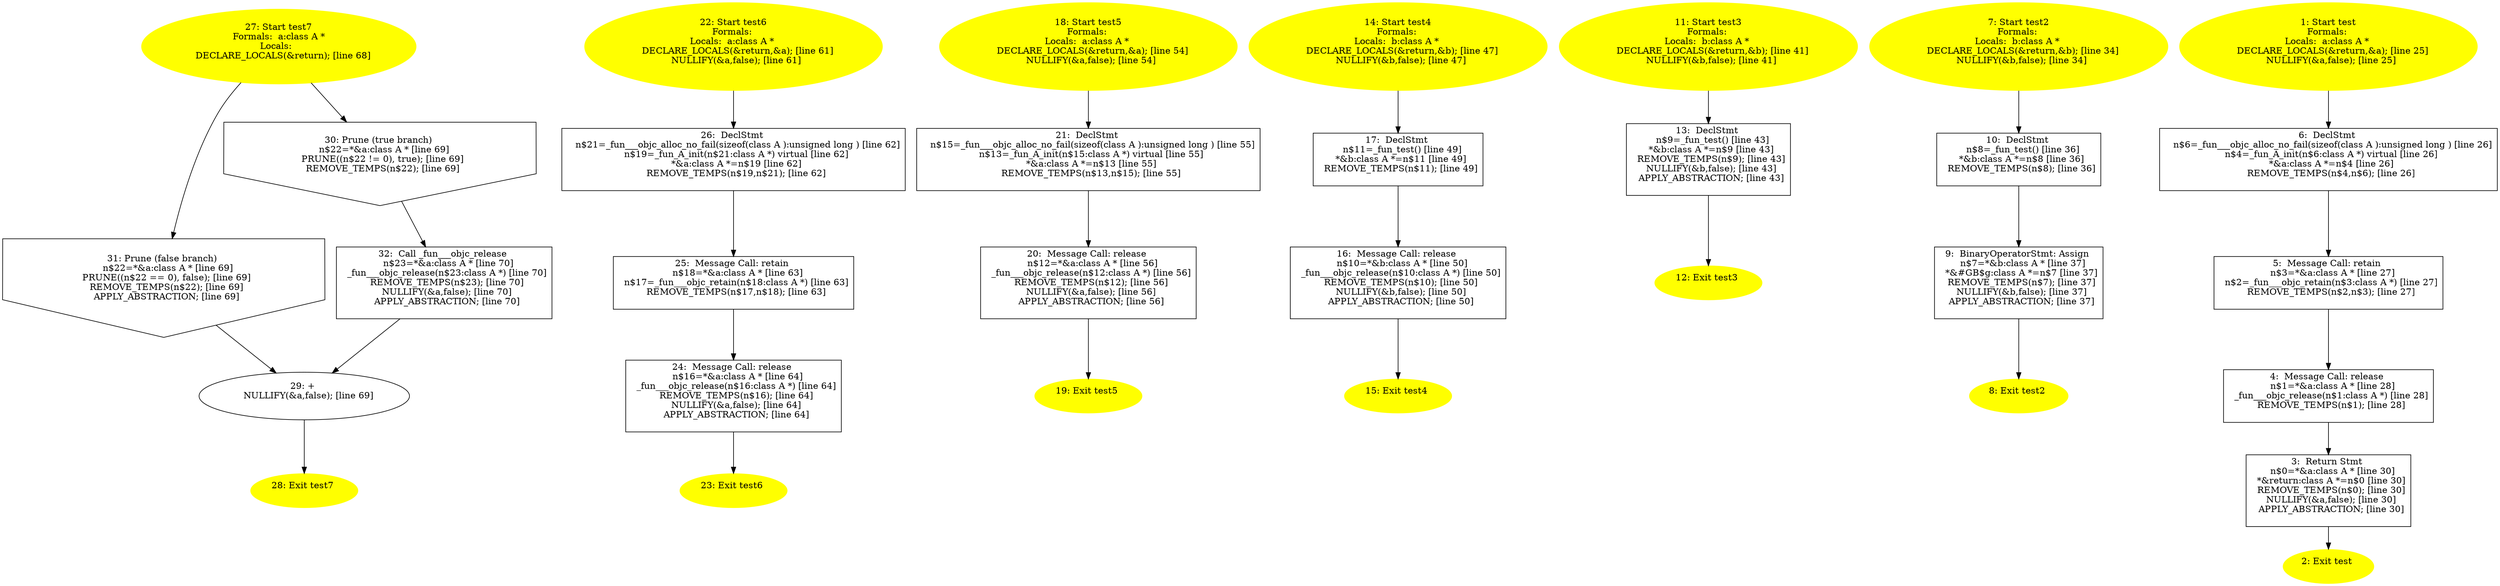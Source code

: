 digraph iCFG {
32 [label="32:  Call _fun___objc_release \n   n$23=*&a:class A * [line 70]\n  _fun___objc_release(n$23:class A *) [line 70]\n  REMOVE_TEMPS(n$23); [line 70]\n  NULLIFY(&a,false); [line 70]\n  APPLY_ABSTRACTION; [line 70]\n " shape="box"]
	

	 32 -> 29 ;
31 [label="31: Prune (false branch) \n   n$22=*&a:class A * [line 69]\n  PRUNE((n$22 == 0), false); [line 69]\n  REMOVE_TEMPS(n$22); [line 69]\n  APPLY_ABSTRACTION; [line 69]\n " shape="invhouse"]
	

	 31 -> 29 ;
30 [label="30: Prune (true branch) \n   n$22=*&a:class A * [line 69]\n  PRUNE((n$22 != 0), true); [line 69]\n  REMOVE_TEMPS(n$22); [line 69]\n " shape="invhouse"]
	

	 30 -> 32 ;
29 [label="29: + \n   NULLIFY(&a,false); [line 69]\n " ]
	

	 29 -> 28 ;
28 [label="28: Exit test7 \n  " color=yellow style=filled]
	

27 [label="27: Start test7\nFormals:  a:class A *\nLocals:  \n   DECLARE_LOCALS(&return); [line 68]\n " color=yellow style=filled]
	

	 27 -> 30 ;
	 27 -> 31 ;
26 [label="26:  DeclStmt \n   n$21=_fun___objc_alloc_no_fail(sizeof(class A ):unsigned long ) [line 62]\n  n$19=_fun_A_init(n$21:class A *) virtual [line 62]\n  *&a:class A *=n$19 [line 62]\n  REMOVE_TEMPS(n$19,n$21); [line 62]\n " shape="box"]
	

	 26 -> 25 ;
25 [label="25:  Message Call: retain \n   n$18=*&a:class A * [line 63]\n  n$17=_fun___objc_retain(n$18:class A *) [line 63]\n  REMOVE_TEMPS(n$17,n$18); [line 63]\n " shape="box"]
	

	 25 -> 24 ;
24 [label="24:  Message Call: release \n   n$16=*&a:class A * [line 64]\n  _fun___objc_release(n$16:class A *) [line 64]\n  REMOVE_TEMPS(n$16); [line 64]\n  NULLIFY(&a,false); [line 64]\n  APPLY_ABSTRACTION; [line 64]\n " shape="box"]
	

	 24 -> 23 ;
23 [label="23: Exit test6 \n  " color=yellow style=filled]
	

22 [label="22: Start test6\nFormals: \nLocals:  a:class A * \n   DECLARE_LOCALS(&return,&a); [line 61]\n  NULLIFY(&a,false); [line 61]\n " color=yellow style=filled]
	

	 22 -> 26 ;
21 [label="21:  DeclStmt \n   n$15=_fun___objc_alloc_no_fail(sizeof(class A ):unsigned long ) [line 55]\n  n$13=_fun_A_init(n$15:class A *) virtual [line 55]\n  *&a:class A *=n$13 [line 55]\n  REMOVE_TEMPS(n$13,n$15); [line 55]\n " shape="box"]
	

	 21 -> 20 ;
20 [label="20:  Message Call: release \n   n$12=*&a:class A * [line 56]\n  _fun___objc_release(n$12:class A *) [line 56]\n  REMOVE_TEMPS(n$12); [line 56]\n  NULLIFY(&a,false); [line 56]\n  APPLY_ABSTRACTION; [line 56]\n " shape="box"]
	

	 20 -> 19 ;
19 [label="19: Exit test5 \n  " color=yellow style=filled]
	

18 [label="18: Start test5\nFormals: \nLocals:  a:class A * \n   DECLARE_LOCALS(&return,&a); [line 54]\n  NULLIFY(&a,false); [line 54]\n " color=yellow style=filled]
	

	 18 -> 21 ;
17 [label="17:  DeclStmt \n   n$11=_fun_test() [line 49]\n  *&b:class A *=n$11 [line 49]\n  REMOVE_TEMPS(n$11); [line 49]\n " shape="box"]
	

	 17 -> 16 ;
16 [label="16:  Message Call: release \n   n$10=*&b:class A * [line 50]\n  _fun___objc_release(n$10:class A *) [line 50]\n  REMOVE_TEMPS(n$10); [line 50]\n  NULLIFY(&b,false); [line 50]\n  APPLY_ABSTRACTION; [line 50]\n " shape="box"]
	

	 16 -> 15 ;
15 [label="15: Exit test4 \n  " color=yellow style=filled]
	

14 [label="14: Start test4\nFormals: \nLocals:  b:class A * \n   DECLARE_LOCALS(&return,&b); [line 47]\n  NULLIFY(&b,false); [line 47]\n " color=yellow style=filled]
	

	 14 -> 17 ;
13 [label="13:  DeclStmt \n   n$9=_fun_test() [line 43]\n  *&b:class A *=n$9 [line 43]\n  REMOVE_TEMPS(n$9); [line 43]\n  NULLIFY(&b,false); [line 43]\n  APPLY_ABSTRACTION; [line 43]\n " shape="box"]
	

	 13 -> 12 ;
12 [label="12: Exit test3 \n  " color=yellow style=filled]
	

11 [label="11: Start test3\nFormals: \nLocals:  b:class A * \n   DECLARE_LOCALS(&return,&b); [line 41]\n  NULLIFY(&b,false); [line 41]\n " color=yellow style=filled]
	

	 11 -> 13 ;
10 [label="10:  DeclStmt \n   n$8=_fun_test() [line 36]\n  *&b:class A *=n$8 [line 36]\n  REMOVE_TEMPS(n$8); [line 36]\n " shape="box"]
	

	 10 -> 9 ;
9 [label="9:  BinaryOperatorStmt: Assign \n   n$7=*&b:class A * [line 37]\n  *&#GB$g:class A *=n$7 [line 37]\n  REMOVE_TEMPS(n$7); [line 37]\n  NULLIFY(&b,false); [line 37]\n  APPLY_ABSTRACTION; [line 37]\n " shape="box"]
	

	 9 -> 8 ;
8 [label="8: Exit test2 \n  " color=yellow style=filled]
	

7 [label="7: Start test2\nFormals: \nLocals:  b:class A * \n   DECLARE_LOCALS(&return,&b); [line 34]\n  NULLIFY(&b,false); [line 34]\n " color=yellow style=filled]
	

	 7 -> 10 ;
6 [label="6:  DeclStmt \n   n$6=_fun___objc_alloc_no_fail(sizeof(class A ):unsigned long ) [line 26]\n  n$4=_fun_A_init(n$6:class A *) virtual [line 26]\n  *&a:class A *=n$4 [line 26]\n  REMOVE_TEMPS(n$4,n$6); [line 26]\n " shape="box"]
	

	 6 -> 5 ;
5 [label="5:  Message Call: retain \n   n$3=*&a:class A * [line 27]\n  n$2=_fun___objc_retain(n$3:class A *) [line 27]\n  REMOVE_TEMPS(n$2,n$3); [line 27]\n " shape="box"]
	

	 5 -> 4 ;
4 [label="4:  Message Call: release \n   n$1=*&a:class A * [line 28]\n  _fun___objc_release(n$1:class A *) [line 28]\n  REMOVE_TEMPS(n$1); [line 28]\n " shape="box"]
	

	 4 -> 3 ;
3 [label="3:  Return Stmt \n   n$0=*&a:class A * [line 30]\n  *&return:class A *=n$0 [line 30]\n  REMOVE_TEMPS(n$0); [line 30]\n  NULLIFY(&a,false); [line 30]\n  APPLY_ABSTRACTION; [line 30]\n " shape="box"]
	

	 3 -> 2 ;
2 [label="2: Exit test \n  " color=yellow style=filled]
	

1 [label="1: Start test\nFormals: \nLocals:  a:class A * \n   DECLARE_LOCALS(&return,&a); [line 25]\n  NULLIFY(&a,false); [line 25]\n " color=yellow style=filled]
	

	 1 -> 6 ;
}
